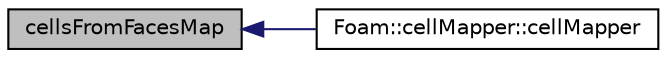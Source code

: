 digraph "cellsFromFacesMap"
{
  bgcolor="transparent";
  edge [fontname="Helvetica",fontsize="10",labelfontname="Helvetica",labelfontsize="10"];
  node [fontname="Helvetica",fontsize="10",shape=record];
  rankdir="LR";
  Node1 [label="cellsFromFacesMap",height=0.2,width=0.4,color="black", fillcolor="grey75", style="filled", fontcolor="black"];
  Node1 -> Node2 [dir="back",color="midnightblue",fontsize="10",style="solid",fontname="Helvetica"];
  Node2 [label="Foam::cellMapper::cellMapper",height=0.2,width=0.4,color="black",URL="$a00214.html#a2ca36d4d8d7dd38fddf8f3d7d35e794b",tooltip="Construct from mapPolyMesh. "];
}

